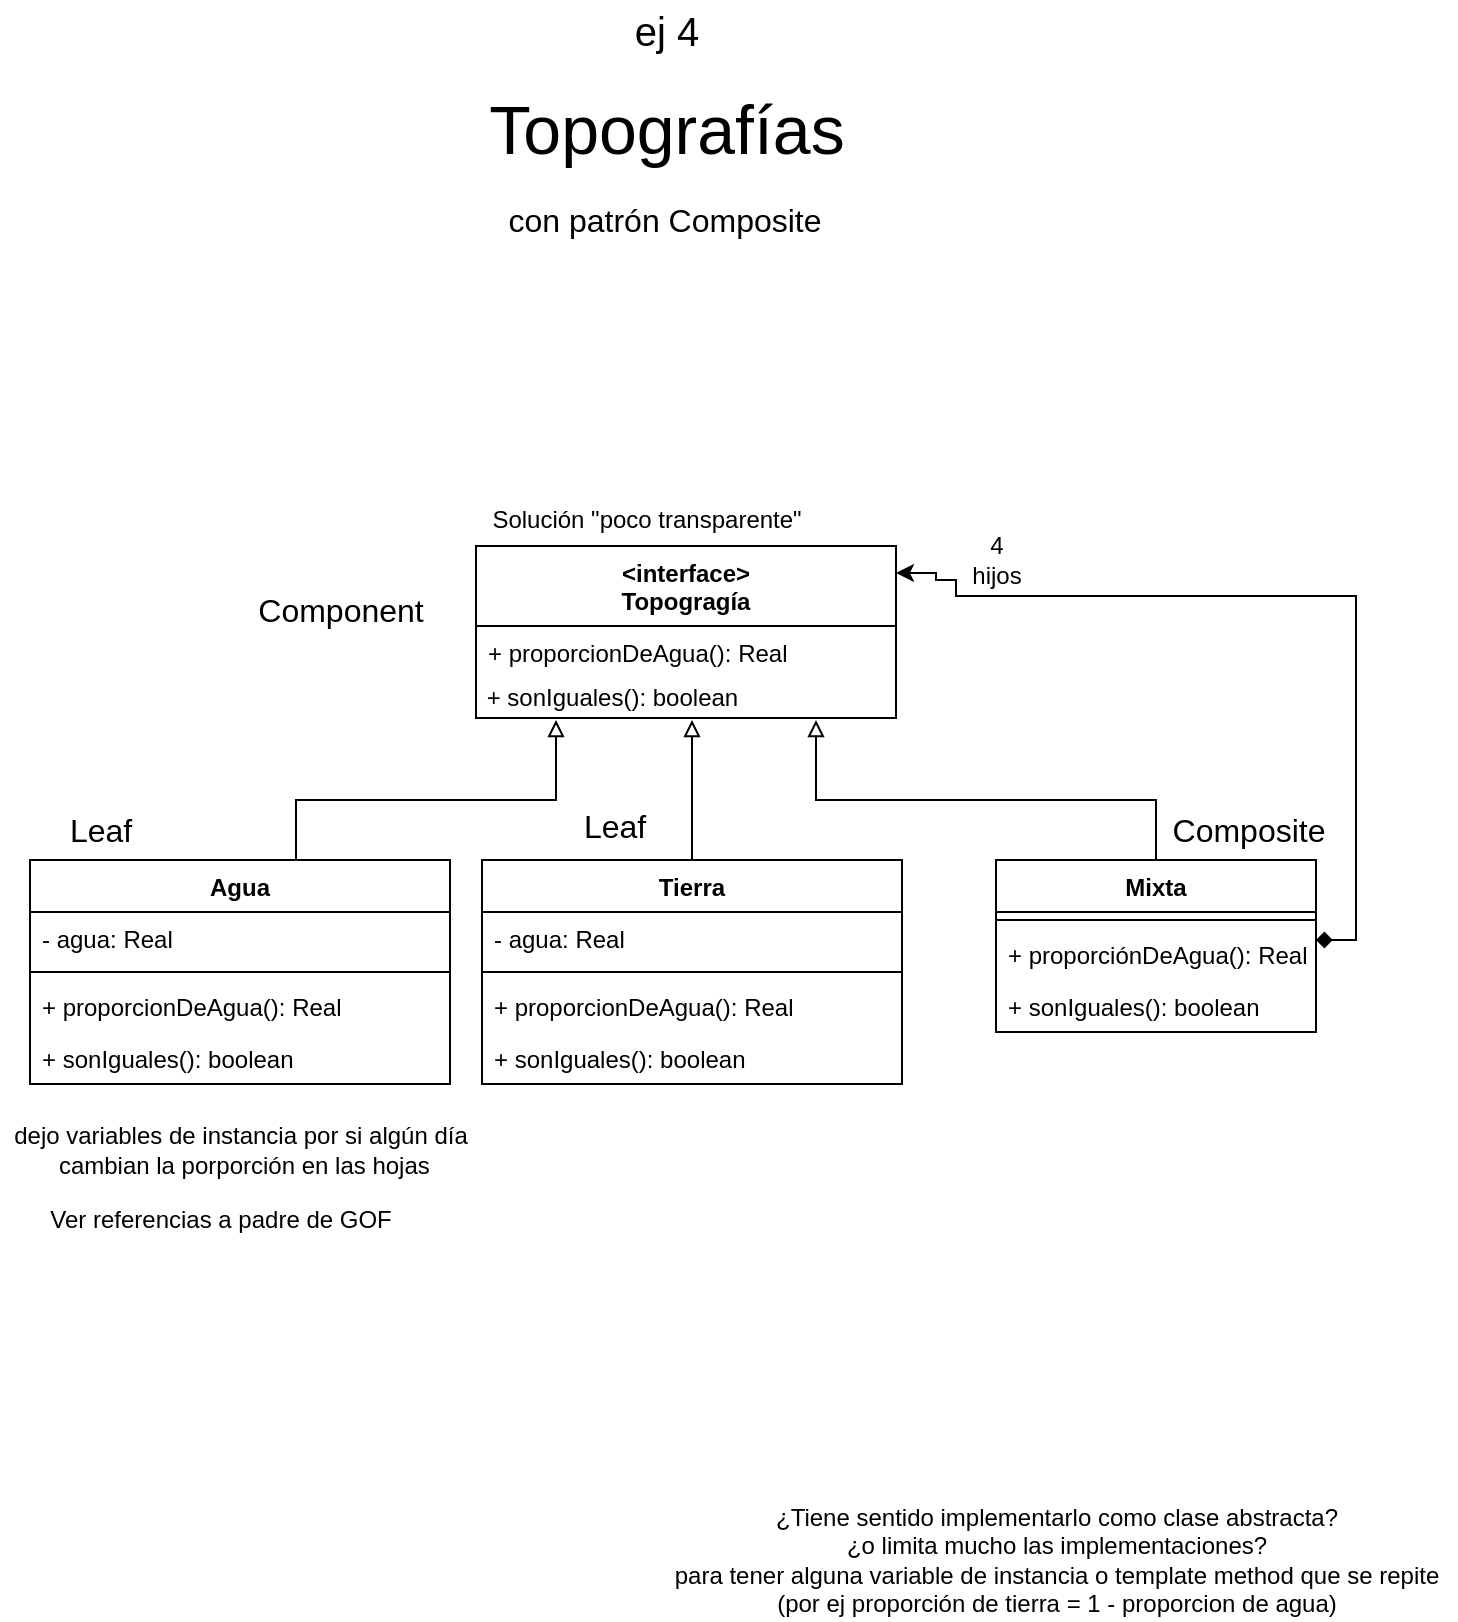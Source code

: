 <mxfile version="19.0.2" type="device"><diagram id="4gkQx4wsL6jdppwWXuUL" name="Página-1"><mxGraphModel dx="1041" dy="635" grid="1" gridSize="10" guides="1" tooltips="1" connect="1" arrows="1" fold="1" page="1" pageScale="1" pageWidth="827" pageHeight="1169" math="0" shadow="0"><root><mxCell id="0"/><mxCell id="1" parent="0"/><mxCell id="_r0YM_Wdyvk_4LNlgaC8-1" value="Solución &quot;poco transparente&quot;" style="text;html=1;align=center;verticalAlign=middle;resizable=0;points=[];autosize=1;strokeColor=none;fillColor=none;" parent="1" vertex="1"><mxGeometry x="320" y="340" width="170" height="20" as="geometry"/></mxCell><mxCell id="_r0YM_Wdyvk_4LNlgaC8-2" value="&lt;interface&gt;&#10;Topogragía" style="swimlane;fontStyle=1;align=center;verticalAlign=top;childLayout=stackLayout;horizontal=1;startSize=40;horizontalStack=0;resizeParent=1;resizeParentMax=0;resizeLast=0;collapsible=1;marginBottom=0;" parent="1" vertex="1"><mxGeometry x="320" y="363" width="210" height="86" as="geometry"/></mxCell><mxCell id="_r0YM_Wdyvk_4LNlgaC8-5" value="+ proporcionDeAgua(): Real" style="text;strokeColor=none;fillColor=none;align=left;verticalAlign=top;spacingLeft=4;spacingRight=4;overflow=hidden;rotatable=0;points=[[0,0.5],[1,0.5]];portConstraint=eastwest;" parent="_r0YM_Wdyvk_4LNlgaC8-2" vertex="1"><mxGeometry y="40" width="210" height="26" as="geometry"/></mxCell><mxCell id="Gv5BqmZYDokShYZEpnF3-11" value="&amp;nbsp;+ sonIguales(): boolean" style="text;html=1;align=left;verticalAlign=middle;resizable=0;points=[];autosize=1;strokeColor=none;fillColor=none;" vertex="1" parent="_r0YM_Wdyvk_4LNlgaC8-2"><mxGeometry y="66" width="210" height="20" as="geometry"/></mxCell><mxCell id="_r0YM_Wdyvk_4LNlgaC8-25" style="edgeStyle=orthogonalEdgeStyle;rounded=0;orthogonalLoop=1;jettySize=auto;html=1;endArrow=block;endFill=0;" parent="1" source="_r0YM_Wdyvk_4LNlgaC8-6" edge="1"><mxGeometry relative="1" as="geometry"><mxPoint x="360" y="450" as="targetPoint"/><Array as="points"><mxPoint x="230" y="490"/><mxPoint x="360" y="490"/></Array></mxGeometry></mxCell><mxCell id="_r0YM_Wdyvk_4LNlgaC8-6" value="Agua" style="swimlane;fontStyle=1;align=center;verticalAlign=top;childLayout=stackLayout;horizontal=1;startSize=26;horizontalStack=0;resizeParent=1;resizeParentMax=0;resizeLast=0;collapsible=1;marginBottom=0;" parent="1" vertex="1"><mxGeometry x="97" y="520" width="210" height="112" as="geometry"/></mxCell><mxCell id="_r0YM_Wdyvk_4LNlgaC8-7" value="- agua: Real " style="text;strokeColor=none;fillColor=none;align=left;verticalAlign=top;spacingLeft=4;spacingRight=4;overflow=hidden;rotatable=0;points=[[0,0.5],[1,0.5]];portConstraint=eastwest;" parent="_r0YM_Wdyvk_4LNlgaC8-6" vertex="1"><mxGeometry y="26" width="210" height="26" as="geometry"/></mxCell><mxCell id="_r0YM_Wdyvk_4LNlgaC8-8" value="" style="line;strokeWidth=1;fillColor=none;align=left;verticalAlign=middle;spacingTop=-1;spacingLeft=3;spacingRight=3;rotatable=0;labelPosition=right;points=[];portConstraint=eastwest;" parent="_r0YM_Wdyvk_4LNlgaC8-6" vertex="1"><mxGeometry y="52" width="210" height="8" as="geometry"/></mxCell><mxCell id="_r0YM_Wdyvk_4LNlgaC8-9" value="+ proporcionDeAgua(): Real" style="text;strokeColor=none;fillColor=none;align=left;verticalAlign=top;spacingLeft=4;spacingRight=4;overflow=hidden;rotatable=0;points=[[0,0.5],[1,0.5]];portConstraint=eastwest;" parent="_r0YM_Wdyvk_4LNlgaC8-6" vertex="1"><mxGeometry y="60" width="210" height="26" as="geometry"/></mxCell><mxCell id="Gv5BqmZYDokShYZEpnF3-12" value="+ sonIguales(): boolean" style="text;strokeColor=none;fillColor=none;align=left;verticalAlign=top;spacingLeft=4;spacingRight=4;overflow=hidden;rotatable=0;points=[[0,0.5],[1,0.5]];portConstraint=eastwest;" vertex="1" parent="_r0YM_Wdyvk_4LNlgaC8-6"><mxGeometry y="86" width="210" height="26" as="geometry"/></mxCell><mxCell id="_r0YM_Wdyvk_4LNlgaC8-27" style="edgeStyle=orthogonalEdgeStyle;rounded=0;orthogonalLoop=1;jettySize=auto;html=1;endArrow=block;endFill=0;" parent="1" source="_r0YM_Wdyvk_4LNlgaC8-14" edge="1"><mxGeometry relative="1" as="geometry"><mxPoint x="490.0" y="450" as="targetPoint"/><Array as="points"><mxPoint x="660" y="490"/><mxPoint x="490" y="490"/></Array></mxGeometry></mxCell><mxCell id="_r0YM_Wdyvk_4LNlgaC8-28" style="edgeStyle=orthogonalEdgeStyle;rounded=0;orthogonalLoop=1;jettySize=auto;html=1;entryX=1;entryY=0.25;entryDx=0;entryDy=0;startArrow=diamond;startFill=1;" parent="1" edge="1"><mxGeometry relative="1" as="geometry"><Array as="points"><mxPoint x="760" y="560"/><mxPoint x="760" y="388"/><mxPoint x="560" y="388"/><mxPoint x="560" y="380"/><mxPoint x="550" y="380"/><mxPoint x="550" y="377"/></Array><mxPoint x="740" y="560" as="sourcePoint"/><mxPoint x="530" y="376.5" as="targetPoint"/></mxGeometry></mxCell><mxCell id="_r0YM_Wdyvk_4LNlgaC8-14" value="Mixta" style="swimlane;fontStyle=1;align=center;verticalAlign=top;childLayout=stackLayout;horizontal=1;startSize=26;horizontalStack=0;resizeParent=1;resizeParentMax=0;resizeLast=0;collapsible=1;marginBottom=0;" parent="1" vertex="1"><mxGeometry x="580" y="520" width="160" height="86" as="geometry"/></mxCell><mxCell id="_r0YM_Wdyvk_4LNlgaC8-16" value="" style="line;strokeWidth=1;fillColor=none;align=left;verticalAlign=middle;spacingTop=-1;spacingLeft=3;spacingRight=3;rotatable=0;labelPosition=right;points=[];portConstraint=eastwest;" parent="_r0YM_Wdyvk_4LNlgaC8-14" vertex="1"><mxGeometry y="26" width="160" height="8" as="geometry"/></mxCell><mxCell id="_r0YM_Wdyvk_4LNlgaC8-17" value="+ proporciónDeAgua(): Real" style="text;strokeColor=none;fillColor=none;align=left;verticalAlign=top;spacingLeft=4;spacingRight=4;overflow=hidden;rotatable=0;points=[[0,0.5],[1,0.5]];portConstraint=eastwest;" parent="_r0YM_Wdyvk_4LNlgaC8-14" vertex="1"><mxGeometry y="34" width="160" height="26" as="geometry"/></mxCell><mxCell id="Gv5BqmZYDokShYZEpnF3-14" value="+ sonIguales(): boolean" style="text;strokeColor=none;fillColor=none;align=left;verticalAlign=top;spacingLeft=4;spacingRight=4;overflow=hidden;rotatable=0;points=[[0,0.5],[1,0.5]];portConstraint=eastwest;" vertex="1" parent="_r0YM_Wdyvk_4LNlgaC8-14"><mxGeometry y="60" width="160" height="26" as="geometry"/></mxCell><mxCell id="_r0YM_Wdyvk_4LNlgaC8-19" value="dejo variables de instancia por si algún día&lt;br&gt;&amp;nbsp;cambian la porporción en las hojas" style="text;html=1;align=center;verticalAlign=middle;resizable=0;points=[];autosize=1;strokeColor=none;fillColor=none;" parent="1" vertex="1"><mxGeometry x="82" y="650" width="240" height="30" as="geometry"/></mxCell><mxCell id="_r0YM_Wdyvk_4LNlgaC8-26" style="edgeStyle=orthogonalEdgeStyle;rounded=0;orthogonalLoop=1;jettySize=auto;html=1;endArrow=block;endFill=0;" parent="1" source="_r0YM_Wdyvk_4LNlgaC8-20" edge="1"><mxGeometry relative="1" as="geometry"><mxPoint x="428" y="450" as="targetPoint"/></mxGeometry></mxCell><mxCell id="_r0YM_Wdyvk_4LNlgaC8-20" value="Tierra" style="swimlane;fontStyle=1;align=center;verticalAlign=top;childLayout=stackLayout;horizontal=1;startSize=26;horizontalStack=0;resizeParent=1;resizeParentMax=0;resizeLast=0;collapsible=1;marginBottom=0;" parent="1" vertex="1"><mxGeometry x="323" y="520" width="210" height="112" as="geometry"/></mxCell><mxCell id="_r0YM_Wdyvk_4LNlgaC8-21" value="- agua: Real" style="text;strokeColor=none;fillColor=none;align=left;verticalAlign=top;spacingLeft=4;spacingRight=4;overflow=hidden;rotatable=0;points=[[0,0.5],[1,0.5]];portConstraint=eastwest;" parent="_r0YM_Wdyvk_4LNlgaC8-20" vertex="1"><mxGeometry y="26" width="210" height="26" as="geometry"/></mxCell><mxCell id="_r0YM_Wdyvk_4LNlgaC8-22" value="" style="line;strokeWidth=1;fillColor=none;align=left;verticalAlign=middle;spacingTop=-1;spacingLeft=3;spacingRight=3;rotatable=0;labelPosition=right;points=[];portConstraint=eastwest;" parent="_r0YM_Wdyvk_4LNlgaC8-20" vertex="1"><mxGeometry y="52" width="210" height="8" as="geometry"/></mxCell><mxCell id="_r0YM_Wdyvk_4LNlgaC8-23" value="+ proporcionDeAgua(): Real" style="text;strokeColor=none;fillColor=none;align=left;verticalAlign=top;spacingLeft=4;spacingRight=4;overflow=hidden;rotatable=0;points=[[0,0.5],[1,0.5]];portConstraint=eastwest;" parent="_r0YM_Wdyvk_4LNlgaC8-20" vertex="1"><mxGeometry y="60" width="210" height="26" as="geometry"/></mxCell><mxCell id="Gv5BqmZYDokShYZEpnF3-13" value="+ sonIguales(): boolean" style="text;strokeColor=none;fillColor=none;align=left;verticalAlign=top;spacingLeft=4;spacingRight=4;overflow=hidden;rotatable=0;points=[[0,0.5],[1,0.5]];portConstraint=eastwest;" vertex="1" parent="_r0YM_Wdyvk_4LNlgaC8-20"><mxGeometry y="86" width="210" height="26" as="geometry"/></mxCell><mxCell id="_r0YM_Wdyvk_4LNlgaC8-29" value="4&lt;br&gt;hijos" style="text;html=1;align=center;verticalAlign=middle;resizable=0;points=[];autosize=1;strokeColor=none;fillColor=none;" parent="1" vertex="1"><mxGeometry x="560" y="355" width="40" height="30" as="geometry"/></mxCell><mxCell id="_r0YM_Wdyvk_4LNlgaC8-30" value="Ver referencias a padre de GOF" style="text;html=1;align=center;verticalAlign=middle;resizable=0;points=[];autosize=1;strokeColor=none;fillColor=none;" parent="1" vertex="1"><mxGeometry x="97" y="690" width="190" height="20" as="geometry"/></mxCell><mxCell id="_r0YM_Wdyvk_4LNlgaC8-31" value="ej 4" style="text;html=1;align=center;verticalAlign=middle;resizable=0;points=[];autosize=1;strokeColor=none;fillColor=none;strokeWidth=0;fontSize=20;" parent="1" vertex="1"><mxGeometry x="390" y="90" width="50" height="30" as="geometry"/></mxCell><mxCell id="_r0YM_Wdyvk_4LNlgaC8-32" value="Topografías" style="text;html=1;align=center;verticalAlign=middle;resizable=0;points=[];autosize=1;strokeColor=none;fillColor=none;strokeWidth=0;fontSize=34;" parent="1" vertex="1"><mxGeometry x="320" y="130" width="190" height="50" as="geometry"/></mxCell><mxCell id="_r0YM_Wdyvk_4LNlgaC8-33" value="con patrón Composite" style="text;html=1;align=center;verticalAlign=middle;resizable=0;points=[];autosize=1;strokeColor=none;fillColor=none;strokeWidth=0;fontSize=16;" parent="1" vertex="1"><mxGeometry x="329" y="190" width="170" height="20" as="geometry"/></mxCell><mxCell id="_r0YM_Wdyvk_4LNlgaC8-34" value="Component" style="text;html=1;align=center;verticalAlign=middle;resizable=0;points=[];autosize=1;strokeColor=none;fillColor=none;fontSize=16;" parent="1" vertex="1"><mxGeometry x="202" y="385" width="100" height="20" as="geometry"/></mxCell><mxCell id="_r0YM_Wdyvk_4LNlgaC8-35" value="Composite" style="text;html=1;align=center;verticalAlign=middle;resizable=0;points=[];autosize=1;strokeColor=none;fillColor=none;fontSize=16;" parent="1" vertex="1"><mxGeometry x="661" y="495" width="90" height="20" as="geometry"/></mxCell><mxCell id="_r0YM_Wdyvk_4LNlgaC8-36" value="Leaf" style="text;html=1;align=center;verticalAlign=middle;resizable=0;points=[];autosize=1;strokeColor=none;fillColor=none;fontSize=16;" parent="1" vertex="1"><mxGeometry x="107" y="495" width="50" height="20" as="geometry"/></mxCell><mxCell id="_r0YM_Wdyvk_4LNlgaC8-37" value="Leaf" style="text;html=1;align=center;verticalAlign=middle;resizable=0;points=[];autosize=1;strokeColor=none;fillColor=none;fontSize=16;" parent="1" vertex="1"><mxGeometry x="364" y="493" width="50" height="20" as="geometry"/></mxCell><mxCell id="Gv5BqmZYDokShYZEpnF3-1" value="¿Tiene sentido implementarlo como clase abstracta?&lt;br&gt;¿o limita mucho las implementaciones?&lt;br&gt;para tener alguna variable de instancia o template method que se repite&lt;br&gt;(por ej proporción de tierra = 1 - proporcion de agua)" style="text;html=1;align=center;verticalAlign=middle;resizable=0;points=[];autosize=1;strokeColor=none;fillColor=none;" vertex="1" parent="1"><mxGeometry x="410" y="840" width="400" height="60" as="geometry"/></mxCell></root></mxGraphModel></diagram></mxfile>